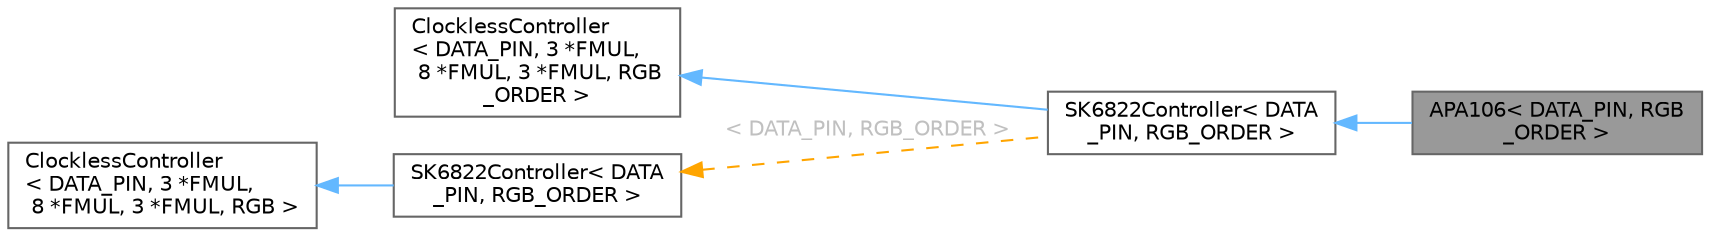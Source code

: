 digraph "APA106&lt; DATA_PIN, RGB_ORDER &gt;"
{
 // LATEX_PDF_SIZE
  bgcolor="transparent";
  edge [fontname=Helvetica,fontsize=10,labelfontname=Helvetica,labelfontsize=10];
  node [fontname=Helvetica,fontsize=10,shape=box,height=0.2,width=0.4];
  rankdir="LR";
  Node1 [id="Node000001",label="APA106\< DATA_PIN, RGB\l_ORDER \>",height=0.2,width=0.4,color="gray40", fillcolor="grey60", style="filled", fontcolor="black",tooltip="APA106 controller class."];
  Node2 -> Node1 [id="edge1_Node000001_Node000002",dir="back",color="steelblue1",style="solid",tooltip=" "];
  Node2 [id="Node000002",label="SK6822Controller\< DATA\l_PIN, RGB_ORDER \>",height=0.2,width=0.4,color="gray40", fillcolor="white", style="filled",URL="$db/dc8/class_s_k6822_controller.html",tooltip=" "];
  Node3 -> Node2 [id="edge2_Node000002_Node000003",dir="back",color="steelblue1",style="solid",tooltip=" "];
  Node3 [id="Node000003",label="ClocklessController\l\< DATA_PIN, 3 *FMUL,\l 8 *FMUL, 3 *FMUL, RGB\l_ORDER \>",height=0.2,width=0.4,color="gray40", fillcolor="white", style="filled",tooltip=" "];
  Node4 -> Node2 [id="edge3_Node000002_Node000004",dir="back",color="orange",style="dashed",tooltip=" ",label=" \< DATA_PIN, RGB_ORDER \>",fontcolor="grey" ];
  Node4 [id="Node000004",label="SK6822Controller\< DATA\l_PIN, RGB_ORDER \>",height=0.2,width=0.4,color="gray40", fillcolor="white", style="filled",URL="$db/dc8/class_s_k6822_controller.html",tooltip="SK6822 controller class."];
  Node5 -> Node4 [id="edge4_Node000004_Node000005",dir="back",color="steelblue1",style="solid",tooltip=" "];
  Node5 [id="Node000005",label="ClocklessController\l\< DATA_PIN, 3 *FMUL,\l 8 *FMUL, 3 *FMUL, RGB \>",height=0.2,width=0.4,color="gray40", fillcolor="white", style="filled",tooltip=" "];
}
